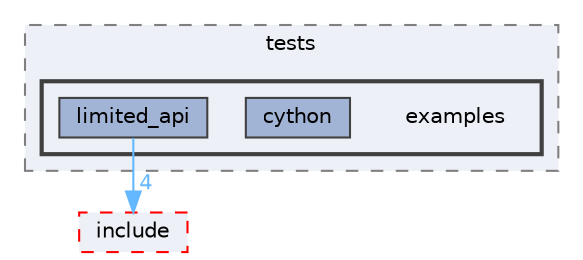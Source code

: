 digraph "env/lib/python3.12/site-packages/numpy/_core/tests/examples"
{
 // LATEX_PDF_SIZE
  bgcolor="transparent";
  edge [fontname=Helvetica,fontsize=10,labelfontname=Helvetica,labelfontsize=10];
  node [fontname=Helvetica,fontsize=10,shape=box,height=0.2,width=0.4];
  compound=true
  subgraph clusterdir_30f8fe8749c1bae6c8d86567008650d3 {
    graph [ bgcolor="#edf0f7", pencolor="grey50", label="tests", fontname=Helvetica,fontsize=10 style="filled,dashed", URL="dir_30f8fe8749c1bae6c8d86567008650d3.html",tooltip=""]
  subgraph clusterdir_e34d7d7d89f9f3f499dde2a31fd2edd8 {
    graph [ bgcolor="#edf0f7", pencolor="grey25", label="", fontname=Helvetica,fontsize=10 style="filled,bold", URL="dir_e34d7d7d89f9f3f499dde2a31fd2edd8.html",tooltip=""]
    dir_e34d7d7d89f9f3f499dde2a31fd2edd8 [shape=plaintext, label="examples"];
  dir_fb13d9e28f085ecabace88983e4515ba [label="cython", fillcolor="#a2b4d6", color="grey25", style="filled", URL="dir_fb13d9e28f085ecabace88983e4515ba.html",tooltip=""];
  dir_815d9691659348eda6e53481a1023ef5 [label="limited_api", fillcolor="#a2b4d6", color="grey25", style="filled", URL="dir_815d9691659348eda6e53481a1023ef5.html",tooltip=""];
  }
  }
  dir_c43e16c22095737fa24c5964672fc2f9 [label="include", fillcolor="#edf0f7", color="red", style="filled,dashed", URL="dir_c43e16c22095737fa24c5964672fc2f9.html",tooltip=""];
  dir_815d9691659348eda6e53481a1023ef5->dir_c43e16c22095737fa24c5964672fc2f9 [headlabel="4", labeldistance=1.5 headhref="dir_000276_000229.html" href="dir_000276_000229.html" color="steelblue1" fontcolor="steelblue1"];
}
